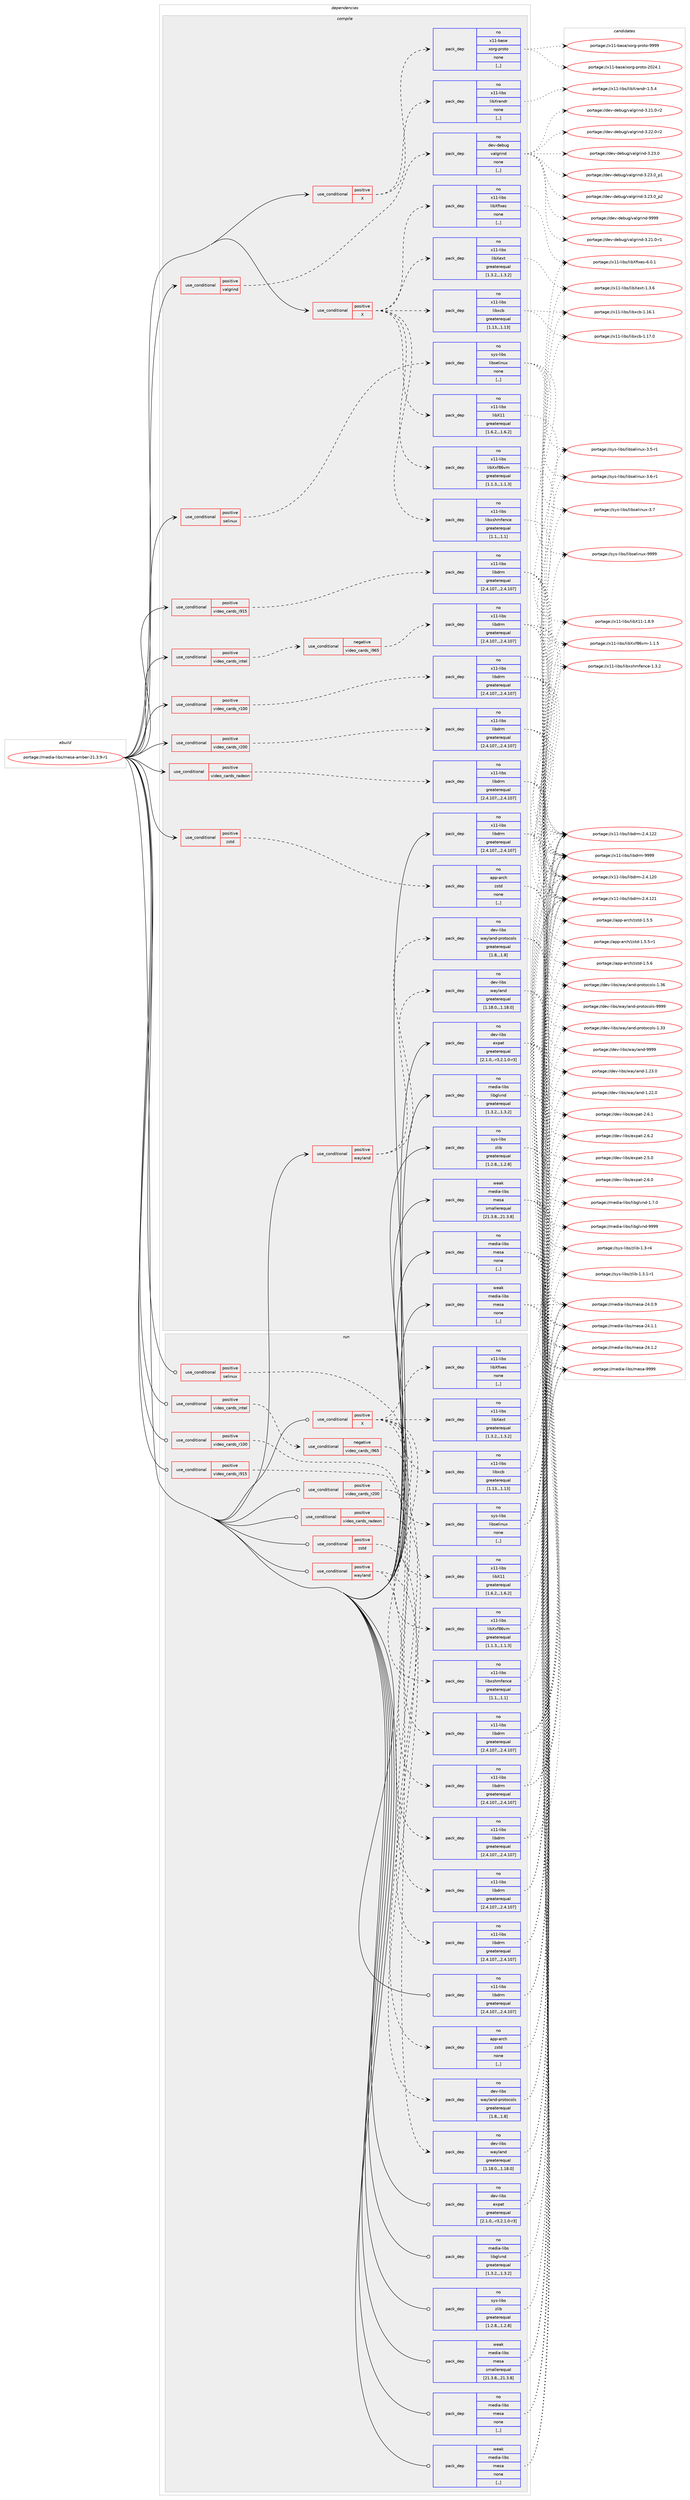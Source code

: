 digraph prolog {

# *************
# Graph options
# *************

newrank=true;
concentrate=true;
compound=true;
graph [rankdir=LR,fontname=Helvetica,fontsize=10,ranksep=1.5];#, ranksep=2.5, nodesep=0.2];
edge  [arrowhead=vee];
node  [fontname=Helvetica,fontsize=10];

# **********
# The ebuild
# **********

subgraph cluster_leftcol {
color=gray;
rank=same;
label=<<i>ebuild</i>>;
id [label="portage://media-libs/mesa-amber-21.3.9-r1", color=red, width=4, href="../media-libs/mesa-amber-21.3.9-r1.svg"];
}

# ****************
# The dependencies
# ****************

subgraph cluster_midcol {
color=gray;
label=<<i>dependencies</i>>;
subgraph cluster_compile {
fillcolor="#eeeeee";
style=filled;
label=<<i>compile</i>>;
subgraph cond74939 {
dependency295903 [label=<<TABLE BORDER="0" CELLBORDER="1" CELLSPACING="0" CELLPADDING="4"><TR><TD ROWSPAN="3" CELLPADDING="10">use_conditional</TD></TR><TR><TD>positive</TD></TR><TR><TD>X</TD></TR></TABLE>>, shape=none, color=red];
subgraph pack218648 {
dependency295904 [label=<<TABLE BORDER="0" CELLBORDER="1" CELLSPACING="0" CELLPADDING="4" WIDTH="220"><TR><TD ROWSPAN="6" CELLPADDING="30">pack_dep</TD></TR><TR><TD WIDTH="110">no</TD></TR><TR><TD>x11-libs</TD></TR><TR><TD>libX11</TD></TR><TR><TD>greaterequal</TD></TR><TR><TD>[1.6.2,,,1.6.2]</TD></TR></TABLE>>, shape=none, color=blue];
}
dependency295903:e -> dependency295904:w [weight=20,style="dashed",arrowhead="vee"];
subgraph pack218649 {
dependency295905 [label=<<TABLE BORDER="0" CELLBORDER="1" CELLSPACING="0" CELLPADDING="4" WIDTH="220"><TR><TD ROWSPAN="6" CELLPADDING="30">pack_dep</TD></TR><TR><TD WIDTH="110">no</TD></TR><TR><TD>x11-libs</TD></TR><TR><TD>libxshmfence</TD></TR><TR><TD>greaterequal</TD></TR><TR><TD>[1.1,,,1.1]</TD></TR></TABLE>>, shape=none, color=blue];
}
dependency295903:e -> dependency295905:w [weight=20,style="dashed",arrowhead="vee"];
subgraph pack218650 {
dependency295906 [label=<<TABLE BORDER="0" CELLBORDER="1" CELLSPACING="0" CELLPADDING="4" WIDTH="220"><TR><TD ROWSPAN="6" CELLPADDING="30">pack_dep</TD></TR><TR><TD WIDTH="110">no</TD></TR><TR><TD>x11-libs</TD></TR><TR><TD>libXext</TD></TR><TR><TD>greaterequal</TD></TR><TR><TD>[1.3.2,,,1.3.2]</TD></TR></TABLE>>, shape=none, color=blue];
}
dependency295903:e -> dependency295906:w [weight=20,style="dashed",arrowhead="vee"];
subgraph pack218651 {
dependency295907 [label=<<TABLE BORDER="0" CELLBORDER="1" CELLSPACING="0" CELLPADDING="4" WIDTH="220"><TR><TD ROWSPAN="6" CELLPADDING="30">pack_dep</TD></TR><TR><TD WIDTH="110">no</TD></TR><TR><TD>x11-libs</TD></TR><TR><TD>libXxf86vm</TD></TR><TR><TD>greaterequal</TD></TR><TR><TD>[1.1.3,,,1.1.3]</TD></TR></TABLE>>, shape=none, color=blue];
}
dependency295903:e -> dependency295907:w [weight=20,style="dashed",arrowhead="vee"];
subgraph pack218652 {
dependency295908 [label=<<TABLE BORDER="0" CELLBORDER="1" CELLSPACING="0" CELLPADDING="4" WIDTH="220"><TR><TD ROWSPAN="6" CELLPADDING="30">pack_dep</TD></TR><TR><TD WIDTH="110">no</TD></TR><TR><TD>x11-libs</TD></TR><TR><TD>libxcb</TD></TR><TR><TD>greaterequal</TD></TR><TR><TD>[1.13,,,1.13]</TD></TR></TABLE>>, shape=none, color=blue];
}
dependency295903:e -> dependency295908:w [weight=20,style="dashed",arrowhead="vee"];
subgraph pack218653 {
dependency295909 [label=<<TABLE BORDER="0" CELLBORDER="1" CELLSPACING="0" CELLPADDING="4" WIDTH="220"><TR><TD ROWSPAN="6" CELLPADDING="30">pack_dep</TD></TR><TR><TD WIDTH="110">no</TD></TR><TR><TD>x11-libs</TD></TR><TR><TD>libXfixes</TD></TR><TR><TD>none</TD></TR><TR><TD>[,,]</TD></TR></TABLE>>, shape=none, color=blue];
}
dependency295903:e -> dependency295909:w [weight=20,style="dashed",arrowhead="vee"];
}
id:e -> dependency295903:w [weight=20,style="solid",arrowhead="vee"];
subgraph cond74940 {
dependency295910 [label=<<TABLE BORDER="0" CELLBORDER="1" CELLSPACING="0" CELLPADDING="4"><TR><TD ROWSPAN="3" CELLPADDING="10">use_conditional</TD></TR><TR><TD>positive</TD></TR><TR><TD>X</TD></TR></TABLE>>, shape=none, color=red];
subgraph pack218654 {
dependency295911 [label=<<TABLE BORDER="0" CELLBORDER="1" CELLSPACING="0" CELLPADDING="4" WIDTH="220"><TR><TD ROWSPAN="6" CELLPADDING="30">pack_dep</TD></TR><TR><TD WIDTH="110">no</TD></TR><TR><TD>x11-libs</TD></TR><TR><TD>libXrandr</TD></TR><TR><TD>none</TD></TR><TR><TD>[,,]</TD></TR></TABLE>>, shape=none, color=blue];
}
dependency295910:e -> dependency295911:w [weight=20,style="dashed",arrowhead="vee"];
subgraph pack218655 {
dependency295912 [label=<<TABLE BORDER="0" CELLBORDER="1" CELLSPACING="0" CELLPADDING="4" WIDTH="220"><TR><TD ROWSPAN="6" CELLPADDING="30">pack_dep</TD></TR><TR><TD WIDTH="110">no</TD></TR><TR><TD>x11-base</TD></TR><TR><TD>xorg-proto</TD></TR><TR><TD>none</TD></TR><TR><TD>[,,]</TD></TR></TABLE>>, shape=none, color=blue];
}
dependency295910:e -> dependency295912:w [weight=20,style="dashed",arrowhead="vee"];
}
id:e -> dependency295910:w [weight=20,style="solid",arrowhead="vee"];
subgraph cond74941 {
dependency295913 [label=<<TABLE BORDER="0" CELLBORDER="1" CELLSPACING="0" CELLPADDING="4"><TR><TD ROWSPAN="3" CELLPADDING="10">use_conditional</TD></TR><TR><TD>positive</TD></TR><TR><TD>selinux</TD></TR></TABLE>>, shape=none, color=red];
subgraph pack218656 {
dependency295914 [label=<<TABLE BORDER="0" CELLBORDER="1" CELLSPACING="0" CELLPADDING="4" WIDTH="220"><TR><TD ROWSPAN="6" CELLPADDING="30">pack_dep</TD></TR><TR><TD WIDTH="110">no</TD></TR><TR><TD>sys-libs</TD></TR><TR><TD>libselinux</TD></TR><TR><TD>none</TD></TR><TR><TD>[,,]</TD></TR></TABLE>>, shape=none, color=blue];
}
dependency295913:e -> dependency295914:w [weight=20,style="dashed",arrowhead="vee"];
}
id:e -> dependency295913:w [weight=20,style="solid",arrowhead="vee"];
subgraph cond74942 {
dependency295915 [label=<<TABLE BORDER="0" CELLBORDER="1" CELLSPACING="0" CELLPADDING="4"><TR><TD ROWSPAN="3" CELLPADDING="10">use_conditional</TD></TR><TR><TD>positive</TD></TR><TR><TD>valgrind</TD></TR></TABLE>>, shape=none, color=red];
subgraph pack218657 {
dependency295916 [label=<<TABLE BORDER="0" CELLBORDER="1" CELLSPACING="0" CELLPADDING="4" WIDTH="220"><TR><TD ROWSPAN="6" CELLPADDING="30">pack_dep</TD></TR><TR><TD WIDTH="110">no</TD></TR><TR><TD>dev-debug</TD></TR><TR><TD>valgrind</TD></TR><TR><TD>none</TD></TR><TR><TD>[,,]</TD></TR></TABLE>>, shape=none, color=blue];
}
dependency295915:e -> dependency295916:w [weight=20,style="dashed",arrowhead="vee"];
}
id:e -> dependency295915:w [weight=20,style="solid",arrowhead="vee"];
subgraph cond74943 {
dependency295917 [label=<<TABLE BORDER="0" CELLBORDER="1" CELLSPACING="0" CELLPADDING="4"><TR><TD ROWSPAN="3" CELLPADDING="10">use_conditional</TD></TR><TR><TD>positive</TD></TR><TR><TD>video_cards_i915</TD></TR></TABLE>>, shape=none, color=red];
subgraph pack218658 {
dependency295918 [label=<<TABLE BORDER="0" CELLBORDER="1" CELLSPACING="0" CELLPADDING="4" WIDTH="220"><TR><TD ROWSPAN="6" CELLPADDING="30">pack_dep</TD></TR><TR><TD WIDTH="110">no</TD></TR><TR><TD>x11-libs</TD></TR><TR><TD>libdrm</TD></TR><TR><TD>greaterequal</TD></TR><TR><TD>[2.4.107,,,2.4.107]</TD></TR></TABLE>>, shape=none, color=blue];
}
dependency295917:e -> dependency295918:w [weight=20,style="dashed",arrowhead="vee"];
}
id:e -> dependency295917:w [weight=20,style="solid",arrowhead="vee"];
subgraph cond74944 {
dependency295919 [label=<<TABLE BORDER="0" CELLBORDER="1" CELLSPACING="0" CELLPADDING="4"><TR><TD ROWSPAN="3" CELLPADDING="10">use_conditional</TD></TR><TR><TD>positive</TD></TR><TR><TD>video_cards_intel</TD></TR></TABLE>>, shape=none, color=red];
subgraph cond74945 {
dependency295920 [label=<<TABLE BORDER="0" CELLBORDER="1" CELLSPACING="0" CELLPADDING="4"><TR><TD ROWSPAN="3" CELLPADDING="10">use_conditional</TD></TR><TR><TD>negative</TD></TR><TR><TD>video_cards_i965</TD></TR></TABLE>>, shape=none, color=red];
subgraph pack218659 {
dependency295921 [label=<<TABLE BORDER="0" CELLBORDER="1" CELLSPACING="0" CELLPADDING="4" WIDTH="220"><TR><TD ROWSPAN="6" CELLPADDING="30">pack_dep</TD></TR><TR><TD WIDTH="110">no</TD></TR><TR><TD>x11-libs</TD></TR><TR><TD>libdrm</TD></TR><TR><TD>greaterequal</TD></TR><TR><TD>[2.4.107,,,2.4.107]</TD></TR></TABLE>>, shape=none, color=blue];
}
dependency295920:e -> dependency295921:w [weight=20,style="dashed",arrowhead="vee"];
}
dependency295919:e -> dependency295920:w [weight=20,style="dashed",arrowhead="vee"];
}
id:e -> dependency295919:w [weight=20,style="solid",arrowhead="vee"];
subgraph cond74946 {
dependency295922 [label=<<TABLE BORDER="0" CELLBORDER="1" CELLSPACING="0" CELLPADDING="4"><TR><TD ROWSPAN="3" CELLPADDING="10">use_conditional</TD></TR><TR><TD>positive</TD></TR><TR><TD>video_cards_r100</TD></TR></TABLE>>, shape=none, color=red];
subgraph pack218660 {
dependency295923 [label=<<TABLE BORDER="0" CELLBORDER="1" CELLSPACING="0" CELLPADDING="4" WIDTH="220"><TR><TD ROWSPAN="6" CELLPADDING="30">pack_dep</TD></TR><TR><TD WIDTH="110">no</TD></TR><TR><TD>x11-libs</TD></TR><TR><TD>libdrm</TD></TR><TR><TD>greaterequal</TD></TR><TR><TD>[2.4.107,,,2.4.107]</TD></TR></TABLE>>, shape=none, color=blue];
}
dependency295922:e -> dependency295923:w [weight=20,style="dashed",arrowhead="vee"];
}
id:e -> dependency295922:w [weight=20,style="solid",arrowhead="vee"];
subgraph cond74947 {
dependency295924 [label=<<TABLE BORDER="0" CELLBORDER="1" CELLSPACING="0" CELLPADDING="4"><TR><TD ROWSPAN="3" CELLPADDING="10">use_conditional</TD></TR><TR><TD>positive</TD></TR><TR><TD>video_cards_r200</TD></TR></TABLE>>, shape=none, color=red];
subgraph pack218661 {
dependency295925 [label=<<TABLE BORDER="0" CELLBORDER="1" CELLSPACING="0" CELLPADDING="4" WIDTH="220"><TR><TD ROWSPAN="6" CELLPADDING="30">pack_dep</TD></TR><TR><TD WIDTH="110">no</TD></TR><TR><TD>x11-libs</TD></TR><TR><TD>libdrm</TD></TR><TR><TD>greaterequal</TD></TR><TR><TD>[2.4.107,,,2.4.107]</TD></TR></TABLE>>, shape=none, color=blue];
}
dependency295924:e -> dependency295925:w [weight=20,style="dashed",arrowhead="vee"];
}
id:e -> dependency295924:w [weight=20,style="solid",arrowhead="vee"];
subgraph cond74948 {
dependency295926 [label=<<TABLE BORDER="0" CELLBORDER="1" CELLSPACING="0" CELLPADDING="4"><TR><TD ROWSPAN="3" CELLPADDING="10">use_conditional</TD></TR><TR><TD>positive</TD></TR><TR><TD>video_cards_radeon</TD></TR></TABLE>>, shape=none, color=red];
subgraph pack218662 {
dependency295927 [label=<<TABLE BORDER="0" CELLBORDER="1" CELLSPACING="0" CELLPADDING="4" WIDTH="220"><TR><TD ROWSPAN="6" CELLPADDING="30">pack_dep</TD></TR><TR><TD WIDTH="110">no</TD></TR><TR><TD>x11-libs</TD></TR><TR><TD>libdrm</TD></TR><TR><TD>greaterequal</TD></TR><TR><TD>[2.4.107,,,2.4.107]</TD></TR></TABLE>>, shape=none, color=blue];
}
dependency295926:e -> dependency295927:w [weight=20,style="dashed",arrowhead="vee"];
}
id:e -> dependency295926:w [weight=20,style="solid",arrowhead="vee"];
subgraph cond74949 {
dependency295928 [label=<<TABLE BORDER="0" CELLBORDER="1" CELLSPACING="0" CELLPADDING="4"><TR><TD ROWSPAN="3" CELLPADDING="10">use_conditional</TD></TR><TR><TD>positive</TD></TR><TR><TD>wayland</TD></TR></TABLE>>, shape=none, color=red];
subgraph pack218663 {
dependency295929 [label=<<TABLE BORDER="0" CELLBORDER="1" CELLSPACING="0" CELLPADDING="4" WIDTH="220"><TR><TD ROWSPAN="6" CELLPADDING="30">pack_dep</TD></TR><TR><TD WIDTH="110">no</TD></TR><TR><TD>dev-libs</TD></TR><TR><TD>wayland</TD></TR><TR><TD>greaterequal</TD></TR><TR><TD>[1.18.0,,,1.18.0]</TD></TR></TABLE>>, shape=none, color=blue];
}
dependency295928:e -> dependency295929:w [weight=20,style="dashed",arrowhead="vee"];
subgraph pack218664 {
dependency295930 [label=<<TABLE BORDER="0" CELLBORDER="1" CELLSPACING="0" CELLPADDING="4" WIDTH="220"><TR><TD ROWSPAN="6" CELLPADDING="30">pack_dep</TD></TR><TR><TD WIDTH="110">no</TD></TR><TR><TD>dev-libs</TD></TR><TR><TD>wayland-protocols</TD></TR><TR><TD>greaterequal</TD></TR><TR><TD>[1.8,,,1.8]</TD></TR></TABLE>>, shape=none, color=blue];
}
dependency295928:e -> dependency295930:w [weight=20,style="dashed",arrowhead="vee"];
}
id:e -> dependency295928:w [weight=20,style="solid",arrowhead="vee"];
subgraph cond74950 {
dependency295931 [label=<<TABLE BORDER="0" CELLBORDER="1" CELLSPACING="0" CELLPADDING="4"><TR><TD ROWSPAN="3" CELLPADDING="10">use_conditional</TD></TR><TR><TD>positive</TD></TR><TR><TD>zstd</TD></TR></TABLE>>, shape=none, color=red];
subgraph pack218665 {
dependency295932 [label=<<TABLE BORDER="0" CELLBORDER="1" CELLSPACING="0" CELLPADDING="4" WIDTH="220"><TR><TD ROWSPAN="6" CELLPADDING="30">pack_dep</TD></TR><TR><TD WIDTH="110">no</TD></TR><TR><TD>app-arch</TD></TR><TR><TD>zstd</TD></TR><TR><TD>none</TD></TR><TR><TD>[,,]</TD></TR></TABLE>>, shape=none, color=blue];
}
dependency295931:e -> dependency295932:w [weight=20,style="dashed",arrowhead="vee"];
}
id:e -> dependency295931:w [weight=20,style="solid",arrowhead="vee"];
subgraph pack218666 {
dependency295933 [label=<<TABLE BORDER="0" CELLBORDER="1" CELLSPACING="0" CELLPADDING="4" WIDTH="220"><TR><TD ROWSPAN="6" CELLPADDING="30">pack_dep</TD></TR><TR><TD WIDTH="110">no</TD></TR><TR><TD>dev-libs</TD></TR><TR><TD>expat</TD></TR><TR><TD>greaterequal</TD></TR><TR><TD>[2.1.0,,-r3,2.1.0-r3]</TD></TR></TABLE>>, shape=none, color=blue];
}
id:e -> dependency295933:w [weight=20,style="solid",arrowhead="vee"];
subgraph pack218667 {
dependency295934 [label=<<TABLE BORDER="0" CELLBORDER="1" CELLSPACING="0" CELLPADDING="4" WIDTH="220"><TR><TD ROWSPAN="6" CELLPADDING="30">pack_dep</TD></TR><TR><TD WIDTH="110">no</TD></TR><TR><TD>media-libs</TD></TR><TR><TD>libglvnd</TD></TR><TR><TD>greaterequal</TD></TR><TR><TD>[1.3.2,,,1.3.2]</TD></TR></TABLE>>, shape=none, color=blue];
}
id:e -> dependency295934:w [weight=20,style="solid",arrowhead="vee"];
subgraph pack218668 {
dependency295935 [label=<<TABLE BORDER="0" CELLBORDER="1" CELLSPACING="0" CELLPADDING="4" WIDTH="220"><TR><TD ROWSPAN="6" CELLPADDING="30">pack_dep</TD></TR><TR><TD WIDTH="110">no</TD></TR><TR><TD>media-libs</TD></TR><TR><TD>mesa</TD></TR><TR><TD>none</TD></TR><TR><TD>[,,]</TD></TR></TABLE>>, shape=none, color=blue];
}
id:e -> dependency295935:w [weight=20,style="solid",arrowhead="vee"];
subgraph pack218669 {
dependency295936 [label=<<TABLE BORDER="0" CELLBORDER="1" CELLSPACING="0" CELLPADDING="4" WIDTH="220"><TR><TD ROWSPAN="6" CELLPADDING="30">pack_dep</TD></TR><TR><TD WIDTH="110">no</TD></TR><TR><TD>sys-libs</TD></TR><TR><TD>zlib</TD></TR><TR><TD>greaterequal</TD></TR><TR><TD>[1.2.8,,,1.2.8]</TD></TR></TABLE>>, shape=none, color=blue];
}
id:e -> dependency295936:w [weight=20,style="solid",arrowhead="vee"];
subgraph pack218670 {
dependency295937 [label=<<TABLE BORDER="0" CELLBORDER="1" CELLSPACING="0" CELLPADDING="4" WIDTH="220"><TR><TD ROWSPAN="6" CELLPADDING="30">pack_dep</TD></TR><TR><TD WIDTH="110">no</TD></TR><TR><TD>x11-libs</TD></TR><TR><TD>libdrm</TD></TR><TR><TD>greaterequal</TD></TR><TR><TD>[2.4.107,,,2.4.107]</TD></TR></TABLE>>, shape=none, color=blue];
}
id:e -> dependency295937:w [weight=20,style="solid",arrowhead="vee"];
subgraph pack218671 {
dependency295938 [label=<<TABLE BORDER="0" CELLBORDER="1" CELLSPACING="0" CELLPADDING="4" WIDTH="220"><TR><TD ROWSPAN="6" CELLPADDING="30">pack_dep</TD></TR><TR><TD WIDTH="110">weak</TD></TR><TR><TD>media-libs</TD></TR><TR><TD>mesa</TD></TR><TR><TD>none</TD></TR><TR><TD>[,,]</TD></TR></TABLE>>, shape=none, color=blue];
}
id:e -> dependency295938:w [weight=20,style="solid",arrowhead="vee"];
subgraph pack218672 {
dependency295939 [label=<<TABLE BORDER="0" CELLBORDER="1" CELLSPACING="0" CELLPADDING="4" WIDTH="220"><TR><TD ROWSPAN="6" CELLPADDING="30">pack_dep</TD></TR><TR><TD WIDTH="110">weak</TD></TR><TR><TD>media-libs</TD></TR><TR><TD>mesa</TD></TR><TR><TD>smallerequal</TD></TR><TR><TD>[21.3.8,,,21.3.8]</TD></TR></TABLE>>, shape=none, color=blue];
}
id:e -> dependency295939:w [weight=20,style="solid",arrowhead="vee"];
}
subgraph cluster_compileandrun {
fillcolor="#eeeeee";
style=filled;
label=<<i>compile and run</i>>;
}
subgraph cluster_run {
fillcolor="#eeeeee";
style=filled;
label=<<i>run</i>>;
subgraph cond74951 {
dependency295940 [label=<<TABLE BORDER="0" CELLBORDER="1" CELLSPACING="0" CELLPADDING="4"><TR><TD ROWSPAN="3" CELLPADDING="10">use_conditional</TD></TR><TR><TD>positive</TD></TR><TR><TD>X</TD></TR></TABLE>>, shape=none, color=red];
subgraph pack218673 {
dependency295941 [label=<<TABLE BORDER="0" CELLBORDER="1" CELLSPACING="0" CELLPADDING="4" WIDTH="220"><TR><TD ROWSPAN="6" CELLPADDING="30">pack_dep</TD></TR><TR><TD WIDTH="110">no</TD></TR><TR><TD>x11-libs</TD></TR><TR><TD>libX11</TD></TR><TR><TD>greaterequal</TD></TR><TR><TD>[1.6.2,,,1.6.2]</TD></TR></TABLE>>, shape=none, color=blue];
}
dependency295940:e -> dependency295941:w [weight=20,style="dashed",arrowhead="vee"];
subgraph pack218674 {
dependency295942 [label=<<TABLE BORDER="0" CELLBORDER="1" CELLSPACING="0" CELLPADDING="4" WIDTH="220"><TR><TD ROWSPAN="6" CELLPADDING="30">pack_dep</TD></TR><TR><TD WIDTH="110">no</TD></TR><TR><TD>x11-libs</TD></TR><TR><TD>libxshmfence</TD></TR><TR><TD>greaterequal</TD></TR><TR><TD>[1.1,,,1.1]</TD></TR></TABLE>>, shape=none, color=blue];
}
dependency295940:e -> dependency295942:w [weight=20,style="dashed",arrowhead="vee"];
subgraph pack218675 {
dependency295943 [label=<<TABLE BORDER="0" CELLBORDER="1" CELLSPACING="0" CELLPADDING="4" WIDTH="220"><TR><TD ROWSPAN="6" CELLPADDING="30">pack_dep</TD></TR><TR><TD WIDTH="110">no</TD></TR><TR><TD>x11-libs</TD></TR><TR><TD>libXext</TD></TR><TR><TD>greaterequal</TD></TR><TR><TD>[1.3.2,,,1.3.2]</TD></TR></TABLE>>, shape=none, color=blue];
}
dependency295940:e -> dependency295943:w [weight=20,style="dashed",arrowhead="vee"];
subgraph pack218676 {
dependency295944 [label=<<TABLE BORDER="0" CELLBORDER="1" CELLSPACING="0" CELLPADDING="4" WIDTH="220"><TR><TD ROWSPAN="6" CELLPADDING="30">pack_dep</TD></TR><TR><TD WIDTH="110">no</TD></TR><TR><TD>x11-libs</TD></TR><TR><TD>libXxf86vm</TD></TR><TR><TD>greaterequal</TD></TR><TR><TD>[1.1.3,,,1.1.3]</TD></TR></TABLE>>, shape=none, color=blue];
}
dependency295940:e -> dependency295944:w [weight=20,style="dashed",arrowhead="vee"];
subgraph pack218677 {
dependency295945 [label=<<TABLE BORDER="0" CELLBORDER="1" CELLSPACING="0" CELLPADDING="4" WIDTH="220"><TR><TD ROWSPAN="6" CELLPADDING="30">pack_dep</TD></TR><TR><TD WIDTH="110">no</TD></TR><TR><TD>x11-libs</TD></TR><TR><TD>libxcb</TD></TR><TR><TD>greaterequal</TD></TR><TR><TD>[1.13,,,1.13]</TD></TR></TABLE>>, shape=none, color=blue];
}
dependency295940:e -> dependency295945:w [weight=20,style="dashed",arrowhead="vee"];
subgraph pack218678 {
dependency295946 [label=<<TABLE BORDER="0" CELLBORDER="1" CELLSPACING="0" CELLPADDING="4" WIDTH="220"><TR><TD ROWSPAN="6" CELLPADDING="30">pack_dep</TD></TR><TR><TD WIDTH="110">no</TD></TR><TR><TD>x11-libs</TD></TR><TR><TD>libXfixes</TD></TR><TR><TD>none</TD></TR><TR><TD>[,,]</TD></TR></TABLE>>, shape=none, color=blue];
}
dependency295940:e -> dependency295946:w [weight=20,style="dashed",arrowhead="vee"];
}
id:e -> dependency295940:w [weight=20,style="solid",arrowhead="odot"];
subgraph cond74952 {
dependency295947 [label=<<TABLE BORDER="0" CELLBORDER="1" CELLSPACING="0" CELLPADDING="4"><TR><TD ROWSPAN="3" CELLPADDING="10">use_conditional</TD></TR><TR><TD>positive</TD></TR><TR><TD>selinux</TD></TR></TABLE>>, shape=none, color=red];
subgraph pack218679 {
dependency295948 [label=<<TABLE BORDER="0" CELLBORDER="1" CELLSPACING="0" CELLPADDING="4" WIDTH="220"><TR><TD ROWSPAN="6" CELLPADDING="30">pack_dep</TD></TR><TR><TD WIDTH="110">no</TD></TR><TR><TD>sys-libs</TD></TR><TR><TD>libselinux</TD></TR><TR><TD>none</TD></TR><TR><TD>[,,]</TD></TR></TABLE>>, shape=none, color=blue];
}
dependency295947:e -> dependency295948:w [weight=20,style="dashed",arrowhead="vee"];
}
id:e -> dependency295947:w [weight=20,style="solid",arrowhead="odot"];
subgraph cond74953 {
dependency295949 [label=<<TABLE BORDER="0" CELLBORDER="1" CELLSPACING="0" CELLPADDING="4"><TR><TD ROWSPAN="3" CELLPADDING="10">use_conditional</TD></TR><TR><TD>positive</TD></TR><TR><TD>video_cards_i915</TD></TR></TABLE>>, shape=none, color=red];
subgraph pack218680 {
dependency295950 [label=<<TABLE BORDER="0" CELLBORDER="1" CELLSPACING="0" CELLPADDING="4" WIDTH="220"><TR><TD ROWSPAN="6" CELLPADDING="30">pack_dep</TD></TR><TR><TD WIDTH="110">no</TD></TR><TR><TD>x11-libs</TD></TR><TR><TD>libdrm</TD></TR><TR><TD>greaterequal</TD></TR><TR><TD>[2.4.107,,,2.4.107]</TD></TR></TABLE>>, shape=none, color=blue];
}
dependency295949:e -> dependency295950:w [weight=20,style="dashed",arrowhead="vee"];
}
id:e -> dependency295949:w [weight=20,style="solid",arrowhead="odot"];
subgraph cond74954 {
dependency295951 [label=<<TABLE BORDER="0" CELLBORDER="1" CELLSPACING="0" CELLPADDING="4"><TR><TD ROWSPAN="3" CELLPADDING="10">use_conditional</TD></TR><TR><TD>positive</TD></TR><TR><TD>video_cards_intel</TD></TR></TABLE>>, shape=none, color=red];
subgraph cond74955 {
dependency295952 [label=<<TABLE BORDER="0" CELLBORDER="1" CELLSPACING="0" CELLPADDING="4"><TR><TD ROWSPAN="3" CELLPADDING="10">use_conditional</TD></TR><TR><TD>negative</TD></TR><TR><TD>video_cards_i965</TD></TR></TABLE>>, shape=none, color=red];
subgraph pack218681 {
dependency295953 [label=<<TABLE BORDER="0" CELLBORDER="1" CELLSPACING="0" CELLPADDING="4" WIDTH="220"><TR><TD ROWSPAN="6" CELLPADDING="30">pack_dep</TD></TR><TR><TD WIDTH="110">no</TD></TR><TR><TD>x11-libs</TD></TR><TR><TD>libdrm</TD></TR><TR><TD>greaterequal</TD></TR><TR><TD>[2.4.107,,,2.4.107]</TD></TR></TABLE>>, shape=none, color=blue];
}
dependency295952:e -> dependency295953:w [weight=20,style="dashed",arrowhead="vee"];
}
dependency295951:e -> dependency295952:w [weight=20,style="dashed",arrowhead="vee"];
}
id:e -> dependency295951:w [weight=20,style="solid",arrowhead="odot"];
subgraph cond74956 {
dependency295954 [label=<<TABLE BORDER="0" CELLBORDER="1" CELLSPACING="0" CELLPADDING="4"><TR><TD ROWSPAN="3" CELLPADDING="10">use_conditional</TD></TR><TR><TD>positive</TD></TR><TR><TD>video_cards_r100</TD></TR></TABLE>>, shape=none, color=red];
subgraph pack218682 {
dependency295955 [label=<<TABLE BORDER="0" CELLBORDER="1" CELLSPACING="0" CELLPADDING="4" WIDTH="220"><TR><TD ROWSPAN="6" CELLPADDING="30">pack_dep</TD></TR><TR><TD WIDTH="110">no</TD></TR><TR><TD>x11-libs</TD></TR><TR><TD>libdrm</TD></TR><TR><TD>greaterequal</TD></TR><TR><TD>[2.4.107,,,2.4.107]</TD></TR></TABLE>>, shape=none, color=blue];
}
dependency295954:e -> dependency295955:w [weight=20,style="dashed",arrowhead="vee"];
}
id:e -> dependency295954:w [weight=20,style="solid",arrowhead="odot"];
subgraph cond74957 {
dependency295956 [label=<<TABLE BORDER="0" CELLBORDER="1" CELLSPACING="0" CELLPADDING="4"><TR><TD ROWSPAN="3" CELLPADDING="10">use_conditional</TD></TR><TR><TD>positive</TD></TR><TR><TD>video_cards_r200</TD></TR></TABLE>>, shape=none, color=red];
subgraph pack218683 {
dependency295957 [label=<<TABLE BORDER="0" CELLBORDER="1" CELLSPACING="0" CELLPADDING="4" WIDTH="220"><TR><TD ROWSPAN="6" CELLPADDING="30">pack_dep</TD></TR><TR><TD WIDTH="110">no</TD></TR><TR><TD>x11-libs</TD></TR><TR><TD>libdrm</TD></TR><TR><TD>greaterequal</TD></TR><TR><TD>[2.4.107,,,2.4.107]</TD></TR></TABLE>>, shape=none, color=blue];
}
dependency295956:e -> dependency295957:w [weight=20,style="dashed",arrowhead="vee"];
}
id:e -> dependency295956:w [weight=20,style="solid",arrowhead="odot"];
subgraph cond74958 {
dependency295958 [label=<<TABLE BORDER="0" CELLBORDER="1" CELLSPACING="0" CELLPADDING="4"><TR><TD ROWSPAN="3" CELLPADDING="10">use_conditional</TD></TR><TR><TD>positive</TD></TR><TR><TD>video_cards_radeon</TD></TR></TABLE>>, shape=none, color=red];
subgraph pack218684 {
dependency295959 [label=<<TABLE BORDER="0" CELLBORDER="1" CELLSPACING="0" CELLPADDING="4" WIDTH="220"><TR><TD ROWSPAN="6" CELLPADDING="30">pack_dep</TD></TR><TR><TD WIDTH="110">no</TD></TR><TR><TD>x11-libs</TD></TR><TR><TD>libdrm</TD></TR><TR><TD>greaterequal</TD></TR><TR><TD>[2.4.107,,,2.4.107]</TD></TR></TABLE>>, shape=none, color=blue];
}
dependency295958:e -> dependency295959:w [weight=20,style="dashed",arrowhead="vee"];
}
id:e -> dependency295958:w [weight=20,style="solid",arrowhead="odot"];
subgraph cond74959 {
dependency295960 [label=<<TABLE BORDER="0" CELLBORDER="1" CELLSPACING="0" CELLPADDING="4"><TR><TD ROWSPAN="3" CELLPADDING="10">use_conditional</TD></TR><TR><TD>positive</TD></TR><TR><TD>wayland</TD></TR></TABLE>>, shape=none, color=red];
subgraph pack218685 {
dependency295961 [label=<<TABLE BORDER="0" CELLBORDER="1" CELLSPACING="0" CELLPADDING="4" WIDTH="220"><TR><TD ROWSPAN="6" CELLPADDING="30">pack_dep</TD></TR><TR><TD WIDTH="110">no</TD></TR><TR><TD>dev-libs</TD></TR><TR><TD>wayland</TD></TR><TR><TD>greaterequal</TD></TR><TR><TD>[1.18.0,,,1.18.0]</TD></TR></TABLE>>, shape=none, color=blue];
}
dependency295960:e -> dependency295961:w [weight=20,style="dashed",arrowhead="vee"];
subgraph pack218686 {
dependency295962 [label=<<TABLE BORDER="0" CELLBORDER="1" CELLSPACING="0" CELLPADDING="4" WIDTH="220"><TR><TD ROWSPAN="6" CELLPADDING="30">pack_dep</TD></TR><TR><TD WIDTH="110">no</TD></TR><TR><TD>dev-libs</TD></TR><TR><TD>wayland-protocols</TD></TR><TR><TD>greaterequal</TD></TR><TR><TD>[1.8,,,1.8]</TD></TR></TABLE>>, shape=none, color=blue];
}
dependency295960:e -> dependency295962:w [weight=20,style="dashed",arrowhead="vee"];
}
id:e -> dependency295960:w [weight=20,style="solid",arrowhead="odot"];
subgraph cond74960 {
dependency295963 [label=<<TABLE BORDER="0" CELLBORDER="1" CELLSPACING="0" CELLPADDING="4"><TR><TD ROWSPAN="3" CELLPADDING="10">use_conditional</TD></TR><TR><TD>positive</TD></TR><TR><TD>zstd</TD></TR></TABLE>>, shape=none, color=red];
subgraph pack218687 {
dependency295964 [label=<<TABLE BORDER="0" CELLBORDER="1" CELLSPACING="0" CELLPADDING="4" WIDTH="220"><TR><TD ROWSPAN="6" CELLPADDING="30">pack_dep</TD></TR><TR><TD WIDTH="110">no</TD></TR><TR><TD>app-arch</TD></TR><TR><TD>zstd</TD></TR><TR><TD>none</TD></TR><TR><TD>[,,]</TD></TR></TABLE>>, shape=none, color=blue];
}
dependency295963:e -> dependency295964:w [weight=20,style="dashed",arrowhead="vee"];
}
id:e -> dependency295963:w [weight=20,style="solid",arrowhead="odot"];
subgraph pack218688 {
dependency295965 [label=<<TABLE BORDER="0" CELLBORDER="1" CELLSPACING="0" CELLPADDING="4" WIDTH="220"><TR><TD ROWSPAN="6" CELLPADDING="30">pack_dep</TD></TR><TR><TD WIDTH="110">no</TD></TR><TR><TD>dev-libs</TD></TR><TR><TD>expat</TD></TR><TR><TD>greaterequal</TD></TR><TR><TD>[2.1.0,,-r3,2.1.0-r3]</TD></TR></TABLE>>, shape=none, color=blue];
}
id:e -> dependency295965:w [weight=20,style="solid",arrowhead="odot"];
subgraph pack218689 {
dependency295966 [label=<<TABLE BORDER="0" CELLBORDER="1" CELLSPACING="0" CELLPADDING="4" WIDTH="220"><TR><TD ROWSPAN="6" CELLPADDING="30">pack_dep</TD></TR><TR><TD WIDTH="110">no</TD></TR><TR><TD>media-libs</TD></TR><TR><TD>libglvnd</TD></TR><TR><TD>greaterequal</TD></TR><TR><TD>[1.3.2,,,1.3.2]</TD></TR></TABLE>>, shape=none, color=blue];
}
id:e -> dependency295966:w [weight=20,style="solid",arrowhead="odot"];
subgraph pack218690 {
dependency295967 [label=<<TABLE BORDER="0" CELLBORDER="1" CELLSPACING="0" CELLPADDING="4" WIDTH="220"><TR><TD ROWSPAN="6" CELLPADDING="30">pack_dep</TD></TR><TR><TD WIDTH="110">no</TD></TR><TR><TD>media-libs</TD></TR><TR><TD>mesa</TD></TR><TR><TD>none</TD></TR><TR><TD>[,,]</TD></TR></TABLE>>, shape=none, color=blue];
}
id:e -> dependency295967:w [weight=20,style="solid",arrowhead="odot"];
subgraph pack218691 {
dependency295968 [label=<<TABLE BORDER="0" CELLBORDER="1" CELLSPACING="0" CELLPADDING="4" WIDTH="220"><TR><TD ROWSPAN="6" CELLPADDING="30">pack_dep</TD></TR><TR><TD WIDTH="110">no</TD></TR><TR><TD>sys-libs</TD></TR><TR><TD>zlib</TD></TR><TR><TD>greaterequal</TD></TR><TR><TD>[1.2.8,,,1.2.8]</TD></TR></TABLE>>, shape=none, color=blue];
}
id:e -> dependency295968:w [weight=20,style="solid",arrowhead="odot"];
subgraph pack218692 {
dependency295969 [label=<<TABLE BORDER="0" CELLBORDER="1" CELLSPACING="0" CELLPADDING="4" WIDTH="220"><TR><TD ROWSPAN="6" CELLPADDING="30">pack_dep</TD></TR><TR><TD WIDTH="110">no</TD></TR><TR><TD>x11-libs</TD></TR><TR><TD>libdrm</TD></TR><TR><TD>greaterequal</TD></TR><TR><TD>[2.4.107,,,2.4.107]</TD></TR></TABLE>>, shape=none, color=blue];
}
id:e -> dependency295969:w [weight=20,style="solid",arrowhead="odot"];
subgraph pack218693 {
dependency295970 [label=<<TABLE BORDER="0" CELLBORDER="1" CELLSPACING="0" CELLPADDING="4" WIDTH="220"><TR><TD ROWSPAN="6" CELLPADDING="30">pack_dep</TD></TR><TR><TD WIDTH="110">weak</TD></TR><TR><TD>media-libs</TD></TR><TR><TD>mesa</TD></TR><TR><TD>none</TD></TR><TR><TD>[,,]</TD></TR></TABLE>>, shape=none, color=blue];
}
id:e -> dependency295970:w [weight=20,style="solid",arrowhead="odot"];
subgraph pack218694 {
dependency295971 [label=<<TABLE BORDER="0" CELLBORDER="1" CELLSPACING="0" CELLPADDING="4" WIDTH="220"><TR><TD ROWSPAN="6" CELLPADDING="30">pack_dep</TD></TR><TR><TD WIDTH="110">weak</TD></TR><TR><TD>media-libs</TD></TR><TR><TD>mesa</TD></TR><TR><TD>smallerequal</TD></TR><TR><TD>[21.3.8,,,21.3.8]</TD></TR></TABLE>>, shape=none, color=blue];
}
id:e -> dependency295971:w [weight=20,style="solid",arrowhead="odot"];
}
}

# **************
# The candidates
# **************

subgraph cluster_choices {
rank=same;
color=gray;
label=<<i>candidates</i>>;

subgraph choice218648 {
color=black;
nodesep=1;
choice120494945108105981154710810598884949454946564657 [label="portage://x11-libs/libX11-1.8.9", color=red, width=4,href="../x11-libs/libX11-1.8.9.svg"];
dependency295904:e -> choice120494945108105981154710810598884949454946564657:w [style=dotted,weight="100"];
}
subgraph choice218649 {
color=black;
nodesep=1;
choice12049494510810598115471081059812011510410910210111099101454946514650 [label="portage://x11-libs/libxshmfence-1.3.2", color=red, width=4,href="../x11-libs/libxshmfence-1.3.2.svg"];
dependency295905:e -> choice12049494510810598115471081059812011510410910210111099101454946514650:w [style=dotted,weight="100"];
}
subgraph choice218650 {
color=black;
nodesep=1;
choice12049494510810598115471081059888101120116454946514654 [label="portage://x11-libs/libXext-1.3.6", color=red, width=4,href="../x11-libs/libXext-1.3.6.svg"];
dependency295906:e -> choice12049494510810598115471081059888101120116454946514654:w [style=dotted,weight="100"];
}
subgraph choice218651 {
color=black;
nodesep=1;
choice120494945108105981154710810598881201025654118109454946494653 [label="portage://x11-libs/libXxf86vm-1.1.5", color=red, width=4,href="../x11-libs/libXxf86vm-1.1.5.svg"];
dependency295907:e -> choice120494945108105981154710810598881201025654118109454946494653:w [style=dotted,weight="100"];
}
subgraph choice218652 {
color=black;
nodesep=1;
choice120494945108105981154710810598120999845494649544649 [label="portage://x11-libs/libxcb-1.16.1", color=red, width=4,href="../x11-libs/libxcb-1.16.1.svg"];
choice120494945108105981154710810598120999845494649554648 [label="portage://x11-libs/libxcb-1.17.0", color=red, width=4,href="../x11-libs/libxcb-1.17.0.svg"];
dependency295908:e -> choice120494945108105981154710810598120999845494649544649:w [style=dotted,weight="100"];
dependency295908:e -> choice120494945108105981154710810598120999845494649554648:w [style=dotted,weight="100"];
}
subgraph choice218653 {
color=black;
nodesep=1;
choice12049494510810598115471081059888102105120101115455446484649 [label="portage://x11-libs/libXfixes-6.0.1", color=red, width=4,href="../x11-libs/libXfixes-6.0.1.svg"];
dependency295909:e -> choice12049494510810598115471081059888102105120101115455446484649:w [style=dotted,weight="100"];
}
subgraph choice218654 {
color=black;
nodesep=1;
choice1204949451081059811547108105988811497110100114454946534652 [label="portage://x11-libs/libXrandr-1.5.4", color=red, width=4,href="../x11-libs/libXrandr-1.5.4.svg"];
dependency295911:e -> choice1204949451081059811547108105988811497110100114454946534652:w [style=dotted,weight="100"];
}
subgraph choice218655 {
color=black;
nodesep=1;
choice1204949459897115101471201111141034511211411111611145504850524649 [label="portage://x11-base/xorg-proto-2024.1", color=red, width=4,href="../x11-base/xorg-proto-2024.1.svg"];
choice120494945989711510147120111114103451121141111161114557575757 [label="portage://x11-base/xorg-proto-9999", color=red, width=4,href="../x11-base/xorg-proto-9999.svg"];
dependency295912:e -> choice1204949459897115101471201111141034511211411111611145504850524649:w [style=dotted,weight="100"];
dependency295912:e -> choice120494945989711510147120111114103451121141111161114557575757:w [style=dotted,weight="100"];
}
subgraph choice218656 {
color=black;
nodesep=1;
choice11512111545108105981154710810598115101108105110117120455146534511449 [label="portage://sys-libs/libselinux-3.5-r1", color=red, width=4,href="../sys-libs/libselinux-3.5-r1.svg"];
choice11512111545108105981154710810598115101108105110117120455146544511449 [label="portage://sys-libs/libselinux-3.6-r1", color=red, width=4,href="../sys-libs/libselinux-3.6-r1.svg"];
choice1151211154510810598115471081059811510110810511011712045514655 [label="portage://sys-libs/libselinux-3.7", color=red, width=4,href="../sys-libs/libselinux-3.7.svg"];
choice115121115451081059811547108105981151011081051101171204557575757 [label="portage://sys-libs/libselinux-9999", color=red, width=4,href="../sys-libs/libselinux-9999.svg"];
dependency295914:e -> choice11512111545108105981154710810598115101108105110117120455146534511449:w [style=dotted,weight="100"];
dependency295914:e -> choice11512111545108105981154710810598115101108105110117120455146544511449:w [style=dotted,weight="100"];
dependency295914:e -> choice1151211154510810598115471081059811510110810511011712045514655:w [style=dotted,weight="100"];
dependency295914:e -> choice115121115451081059811547108105981151011081051101171204557575757:w [style=dotted,weight="100"];
}
subgraph choice218657 {
color=black;
nodesep=1;
choice10010111845100101981171034711897108103114105110100455146504946484511449 [label="portage://dev-debug/valgrind-3.21.0-r1", color=red, width=4,href="../dev-debug/valgrind-3.21.0-r1.svg"];
choice10010111845100101981171034711897108103114105110100455146504946484511450 [label="portage://dev-debug/valgrind-3.21.0-r2", color=red, width=4,href="../dev-debug/valgrind-3.21.0-r2.svg"];
choice10010111845100101981171034711897108103114105110100455146505046484511450 [label="portage://dev-debug/valgrind-3.22.0-r2", color=red, width=4,href="../dev-debug/valgrind-3.22.0-r2.svg"];
choice1001011184510010198117103471189710810311410511010045514650514648 [label="portage://dev-debug/valgrind-3.23.0", color=red, width=4,href="../dev-debug/valgrind-3.23.0.svg"];
choice10010111845100101981171034711897108103114105110100455146505146489511249 [label="portage://dev-debug/valgrind-3.23.0_p1", color=red, width=4,href="../dev-debug/valgrind-3.23.0_p1.svg"];
choice10010111845100101981171034711897108103114105110100455146505146489511250 [label="portage://dev-debug/valgrind-3.23.0_p2", color=red, width=4,href="../dev-debug/valgrind-3.23.0_p2.svg"];
choice100101118451001019811710347118971081031141051101004557575757 [label="portage://dev-debug/valgrind-9999", color=red, width=4,href="../dev-debug/valgrind-9999.svg"];
dependency295916:e -> choice10010111845100101981171034711897108103114105110100455146504946484511449:w [style=dotted,weight="100"];
dependency295916:e -> choice10010111845100101981171034711897108103114105110100455146504946484511450:w [style=dotted,weight="100"];
dependency295916:e -> choice10010111845100101981171034711897108103114105110100455146505046484511450:w [style=dotted,weight="100"];
dependency295916:e -> choice1001011184510010198117103471189710810311410511010045514650514648:w [style=dotted,weight="100"];
dependency295916:e -> choice10010111845100101981171034711897108103114105110100455146505146489511249:w [style=dotted,weight="100"];
dependency295916:e -> choice10010111845100101981171034711897108103114105110100455146505146489511250:w [style=dotted,weight="100"];
dependency295916:e -> choice100101118451001019811710347118971081031141051101004557575757:w [style=dotted,weight="100"];
}
subgraph choice218658 {
color=black;
nodesep=1;
choice1204949451081059811547108105981001141094550465246495048 [label="portage://x11-libs/libdrm-2.4.120", color=red, width=4,href="../x11-libs/libdrm-2.4.120.svg"];
choice1204949451081059811547108105981001141094550465246495049 [label="portage://x11-libs/libdrm-2.4.121", color=red, width=4,href="../x11-libs/libdrm-2.4.121.svg"];
choice1204949451081059811547108105981001141094550465246495050 [label="portage://x11-libs/libdrm-2.4.122", color=red, width=4,href="../x11-libs/libdrm-2.4.122.svg"];
choice1204949451081059811547108105981001141094557575757 [label="portage://x11-libs/libdrm-9999", color=red, width=4,href="../x11-libs/libdrm-9999.svg"];
dependency295918:e -> choice1204949451081059811547108105981001141094550465246495048:w [style=dotted,weight="100"];
dependency295918:e -> choice1204949451081059811547108105981001141094550465246495049:w [style=dotted,weight="100"];
dependency295918:e -> choice1204949451081059811547108105981001141094550465246495050:w [style=dotted,weight="100"];
dependency295918:e -> choice1204949451081059811547108105981001141094557575757:w [style=dotted,weight="100"];
}
subgraph choice218659 {
color=black;
nodesep=1;
choice1204949451081059811547108105981001141094550465246495048 [label="portage://x11-libs/libdrm-2.4.120", color=red, width=4,href="../x11-libs/libdrm-2.4.120.svg"];
choice1204949451081059811547108105981001141094550465246495049 [label="portage://x11-libs/libdrm-2.4.121", color=red, width=4,href="../x11-libs/libdrm-2.4.121.svg"];
choice1204949451081059811547108105981001141094550465246495050 [label="portage://x11-libs/libdrm-2.4.122", color=red, width=4,href="../x11-libs/libdrm-2.4.122.svg"];
choice1204949451081059811547108105981001141094557575757 [label="portage://x11-libs/libdrm-9999", color=red, width=4,href="../x11-libs/libdrm-9999.svg"];
dependency295921:e -> choice1204949451081059811547108105981001141094550465246495048:w [style=dotted,weight="100"];
dependency295921:e -> choice1204949451081059811547108105981001141094550465246495049:w [style=dotted,weight="100"];
dependency295921:e -> choice1204949451081059811547108105981001141094550465246495050:w [style=dotted,weight="100"];
dependency295921:e -> choice1204949451081059811547108105981001141094557575757:w [style=dotted,weight="100"];
}
subgraph choice218660 {
color=black;
nodesep=1;
choice1204949451081059811547108105981001141094550465246495048 [label="portage://x11-libs/libdrm-2.4.120", color=red, width=4,href="../x11-libs/libdrm-2.4.120.svg"];
choice1204949451081059811547108105981001141094550465246495049 [label="portage://x11-libs/libdrm-2.4.121", color=red, width=4,href="../x11-libs/libdrm-2.4.121.svg"];
choice1204949451081059811547108105981001141094550465246495050 [label="portage://x11-libs/libdrm-2.4.122", color=red, width=4,href="../x11-libs/libdrm-2.4.122.svg"];
choice1204949451081059811547108105981001141094557575757 [label="portage://x11-libs/libdrm-9999", color=red, width=4,href="../x11-libs/libdrm-9999.svg"];
dependency295923:e -> choice1204949451081059811547108105981001141094550465246495048:w [style=dotted,weight="100"];
dependency295923:e -> choice1204949451081059811547108105981001141094550465246495049:w [style=dotted,weight="100"];
dependency295923:e -> choice1204949451081059811547108105981001141094550465246495050:w [style=dotted,weight="100"];
dependency295923:e -> choice1204949451081059811547108105981001141094557575757:w [style=dotted,weight="100"];
}
subgraph choice218661 {
color=black;
nodesep=1;
choice1204949451081059811547108105981001141094550465246495048 [label="portage://x11-libs/libdrm-2.4.120", color=red, width=4,href="../x11-libs/libdrm-2.4.120.svg"];
choice1204949451081059811547108105981001141094550465246495049 [label="portage://x11-libs/libdrm-2.4.121", color=red, width=4,href="../x11-libs/libdrm-2.4.121.svg"];
choice1204949451081059811547108105981001141094550465246495050 [label="portage://x11-libs/libdrm-2.4.122", color=red, width=4,href="../x11-libs/libdrm-2.4.122.svg"];
choice1204949451081059811547108105981001141094557575757 [label="portage://x11-libs/libdrm-9999", color=red, width=4,href="../x11-libs/libdrm-9999.svg"];
dependency295925:e -> choice1204949451081059811547108105981001141094550465246495048:w [style=dotted,weight="100"];
dependency295925:e -> choice1204949451081059811547108105981001141094550465246495049:w [style=dotted,weight="100"];
dependency295925:e -> choice1204949451081059811547108105981001141094550465246495050:w [style=dotted,weight="100"];
dependency295925:e -> choice1204949451081059811547108105981001141094557575757:w [style=dotted,weight="100"];
}
subgraph choice218662 {
color=black;
nodesep=1;
choice1204949451081059811547108105981001141094550465246495048 [label="portage://x11-libs/libdrm-2.4.120", color=red, width=4,href="../x11-libs/libdrm-2.4.120.svg"];
choice1204949451081059811547108105981001141094550465246495049 [label="portage://x11-libs/libdrm-2.4.121", color=red, width=4,href="../x11-libs/libdrm-2.4.121.svg"];
choice1204949451081059811547108105981001141094550465246495050 [label="portage://x11-libs/libdrm-2.4.122", color=red, width=4,href="../x11-libs/libdrm-2.4.122.svg"];
choice1204949451081059811547108105981001141094557575757 [label="portage://x11-libs/libdrm-9999", color=red, width=4,href="../x11-libs/libdrm-9999.svg"];
dependency295927:e -> choice1204949451081059811547108105981001141094550465246495048:w [style=dotted,weight="100"];
dependency295927:e -> choice1204949451081059811547108105981001141094550465246495049:w [style=dotted,weight="100"];
dependency295927:e -> choice1204949451081059811547108105981001141094550465246495050:w [style=dotted,weight="100"];
dependency295927:e -> choice1204949451081059811547108105981001141094557575757:w [style=dotted,weight="100"];
}
subgraph choice218663 {
color=black;
nodesep=1;
choice100101118451081059811547119971211089711010045494650504648 [label="portage://dev-libs/wayland-1.22.0", color=red, width=4,href="../dev-libs/wayland-1.22.0.svg"];
choice100101118451081059811547119971211089711010045494650514648 [label="portage://dev-libs/wayland-1.23.0", color=red, width=4,href="../dev-libs/wayland-1.23.0.svg"];
choice10010111845108105981154711997121108971101004557575757 [label="portage://dev-libs/wayland-9999", color=red, width=4,href="../dev-libs/wayland-9999.svg"];
dependency295929:e -> choice100101118451081059811547119971211089711010045494650504648:w [style=dotted,weight="100"];
dependency295929:e -> choice100101118451081059811547119971211089711010045494650514648:w [style=dotted,weight="100"];
dependency295929:e -> choice10010111845108105981154711997121108971101004557575757:w [style=dotted,weight="100"];
}
subgraph choice218664 {
color=black;
nodesep=1;
choice100101118451081059811547119971211089711010045112114111116111991111081154549465151 [label="portage://dev-libs/wayland-protocols-1.33", color=red, width=4,href="../dev-libs/wayland-protocols-1.33.svg"];
choice100101118451081059811547119971211089711010045112114111116111991111081154549465154 [label="portage://dev-libs/wayland-protocols-1.36", color=red, width=4,href="../dev-libs/wayland-protocols-1.36.svg"];
choice100101118451081059811547119971211089711010045112114111116111991111081154557575757 [label="portage://dev-libs/wayland-protocols-9999", color=red, width=4,href="../dev-libs/wayland-protocols-9999.svg"];
dependency295930:e -> choice100101118451081059811547119971211089711010045112114111116111991111081154549465151:w [style=dotted,weight="100"];
dependency295930:e -> choice100101118451081059811547119971211089711010045112114111116111991111081154549465154:w [style=dotted,weight="100"];
dependency295930:e -> choice100101118451081059811547119971211089711010045112114111116111991111081154557575757:w [style=dotted,weight="100"];
}
subgraph choice218665 {
color=black;
nodesep=1;
choice9711211245971149910447122115116100454946534653 [label="portage://app-arch/zstd-1.5.5", color=red, width=4,href="../app-arch/zstd-1.5.5.svg"];
choice97112112459711499104471221151161004549465346534511449 [label="portage://app-arch/zstd-1.5.5-r1", color=red, width=4,href="../app-arch/zstd-1.5.5-r1.svg"];
choice9711211245971149910447122115116100454946534654 [label="portage://app-arch/zstd-1.5.6", color=red, width=4,href="../app-arch/zstd-1.5.6.svg"];
dependency295932:e -> choice9711211245971149910447122115116100454946534653:w [style=dotted,weight="100"];
dependency295932:e -> choice97112112459711499104471221151161004549465346534511449:w [style=dotted,weight="100"];
dependency295932:e -> choice9711211245971149910447122115116100454946534654:w [style=dotted,weight="100"];
}
subgraph choice218666 {
color=black;
nodesep=1;
choice10010111845108105981154710112011297116455046534648 [label="portage://dev-libs/expat-2.5.0", color=red, width=4,href="../dev-libs/expat-2.5.0.svg"];
choice10010111845108105981154710112011297116455046544648 [label="portage://dev-libs/expat-2.6.0", color=red, width=4,href="../dev-libs/expat-2.6.0.svg"];
choice10010111845108105981154710112011297116455046544649 [label="portage://dev-libs/expat-2.6.1", color=red, width=4,href="../dev-libs/expat-2.6.1.svg"];
choice10010111845108105981154710112011297116455046544650 [label="portage://dev-libs/expat-2.6.2", color=red, width=4,href="../dev-libs/expat-2.6.2.svg"];
dependency295933:e -> choice10010111845108105981154710112011297116455046534648:w [style=dotted,weight="100"];
dependency295933:e -> choice10010111845108105981154710112011297116455046544648:w [style=dotted,weight="100"];
dependency295933:e -> choice10010111845108105981154710112011297116455046544649:w [style=dotted,weight="100"];
dependency295933:e -> choice10010111845108105981154710112011297116455046544650:w [style=dotted,weight="100"];
}
subgraph choice218667 {
color=black;
nodesep=1;
choice1091011001059745108105981154710810598103108118110100454946554648 [label="portage://media-libs/libglvnd-1.7.0", color=red, width=4,href="../media-libs/libglvnd-1.7.0.svg"];
choice10910110010597451081059811547108105981031081181101004557575757 [label="portage://media-libs/libglvnd-9999", color=red, width=4,href="../media-libs/libglvnd-9999.svg"];
dependency295934:e -> choice1091011001059745108105981154710810598103108118110100454946554648:w [style=dotted,weight="100"];
dependency295934:e -> choice10910110010597451081059811547108105981031081181101004557575757:w [style=dotted,weight="100"];
}
subgraph choice218668 {
color=black;
nodesep=1;
choice109101100105974510810598115471091011159745505246484657 [label="portage://media-libs/mesa-24.0.9", color=red, width=4,href="../media-libs/mesa-24.0.9.svg"];
choice109101100105974510810598115471091011159745505246494649 [label="portage://media-libs/mesa-24.1.1", color=red, width=4,href="../media-libs/mesa-24.1.1.svg"];
choice109101100105974510810598115471091011159745505246494650 [label="portage://media-libs/mesa-24.1.2", color=red, width=4,href="../media-libs/mesa-24.1.2.svg"];
choice10910110010597451081059811547109101115974557575757 [label="portage://media-libs/mesa-9999", color=red, width=4,href="../media-libs/mesa-9999.svg"];
dependency295935:e -> choice109101100105974510810598115471091011159745505246484657:w [style=dotted,weight="100"];
dependency295935:e -> choice109101100105974510810598115471091011159745505246494649:w [style=dotted,weight="100"];
dependency295935:e -> choice109101100105974510810598115471091011159745505246494650:w [style=dotted,weight="100"];
dependency295935:e -> choice10910110010597451081059811547109101115974557575757:w [style=dotted,weight="100"];
}
subgraph choice218669 {
color=black;
nodesep=1;
choice11512111545108105981154712210810598454946514511452 [label="portage://sys-libs/zlib-1.3-r4", color=red, width=4,href="../sys-libs/zlib-1.3-r4.svg"];
choice115121115451081059811547122108105984549465146494511449 [label="portage://sys-libs/zlib-1.3.1-r1", color=red, width=4,href="../sys-libs/zlib-1.3.1-r1.svg"];
dependency295936:e -> choice11512111545108105981154712210810598454946514511452:w [style=dotted,weight="100"];
dependency295936:e -> choice115121115451081059811547122108105984549465146494511449:w [style=dotted,weight="100"];
}
subgraph choice218670 {
color=black;
nodesep=1;
choice1204949451081059811547108105981001141094550465246495048 [label="portage://x11-libs/libdrm-2.4.120", color=red, width=4,href="../x11-libs/libdrm-2.4.120.svg"];
choice1204949451081059811547108105981001141094550465246495049 [label="portage://x11-libs/libdrm-2.4.121", color=red, width=4,href="../x11-libs/libdrm-2.4.121.svg"];
choice1204949451081059811547108105981001141094550465246495050 [label="portage://x11-libs/libdrm-2.4.122", color=red, width=4,href="../x11-libs/libdrm-2.4.122.svg"];
choice1204949451081059811547108105981001141094557575757 [label="portage://x11-libs/libdrm-9999", color=red, width=4,href="../x11-libs/libdrm-9999.svg"];
dependency295937:e -> choice1204949451081059811547108105981001141094550465246495048:w [style=dotted,weight="100"];
dependency295937:e -> choice1204949451081059811547108105981001141094550465246495049:w [style=dotted,weight="100"];
dependency295937:e -> choice1204949451081059811547108105981001141094550465246495050:w [style=dotted,weight="100"];
dependency295937:e -> choice1204949451081059811547108105981001141094557575757:w [style=dotted,weight="100"];
}
subgraph choice218671 {
color=black;
nodesep=1;
choice109101100105974510810598115471091011159745505246484657 [label="portage://media-libs/mesa-24.0.9", color=red, width=4,href="../media-libs/mesa-24.0.9.svg"];
choice109101100105974510810598115471091011159745505246494649 [label="portage://media-libs/mesa-24.1.1", color=red, width=4,href="../media-libs/mesa-24.1.1.svg"];
choice109101100105974510810598115471091011159745505246494650 [label="portage://media-libs/mesa-24.1.2", color=red, width=4,href="../media-libs/mesa-24.1.2.svg"];
choice10910110010597451081059811547109101115974557575757 [label="portage://media-libs/mesa-9999", color=red, width=4,href="../media-libs/mesa-9999.svg"];
dependency295938:e -> choice109101100105974510810598115471091011159745505246484657:w [style=dotted,weight="100"];
dependency295938:e -> choice109101100105974510810598115471091011159745505246494649:w [style=dotted,weight="100"];
dependency295938:e -> choice109101100105974510810598115471091011159745505246494650:w [style=dotted,weight="100"];
dependency295938:e -> choice10910110010597451081059811547109101115974557575757:w [style=dotted,weight="100"];
}
subgraph choice218672 {
color=black;
nodesep=1;
choice109101100105974510810598115471091011159745505246484657 [label="portage://media-libs/mesa-24.0.9", color=red, width=4,href="../media-libs/mesa-24.0.9.svg"];
choice109101100105974510810598115471091011159745505246494649 [label="portage://media-libs/mesa-24.1.1", color=red, width=4,href="../media-libs/mesa-24.1.1.svg"];
choice109101100105974510810598115471091011159745505246494650 [label="portage://media-libs/mesa-24.1.2", color=red, width=4,href="../media-libs/mesa-24.1.2.svg"];
choice10910110010597451081059811547109101115974557575757 [label="portage://media-libs/mesa-9999", color=red, width=4,href="../media-libs/mesa-9999.svg"];
dependency295939:e -> choice109101100105974510810598115471091011159745505246484657:w [style=dotted,weight="100"];
dependency295939:e -> choice109101100105974510810598115471091011159745505246494649:w [style=dotted,weight="100"];
dependency295939:e -> choice109101100105974510810598115471091011159745505246494650:w [style=dotted,weight="100"];
dependency295939:e -> choice10910110010597451081059811547109101115974557575757:w [style=dotted,weight="100"];
}
subgraph choice218673 {
color=black;
nodesep=1;
choice120494945108105981154710810598884949454946564657 [label="portage://x11-libs/libX11-1.8.9", color=red, width=4,href="../x11-libs/libX11-1.8.9.svg"];
dependency295941:e -> choice120494945108105981154710810598884949454946564657:w [style=dotted,weight="100"];
}
subgraph choice218674 {
color=black;
nodesep=1;
choice12049494510810598115471081059812011510410910210111099101454946514650 [label="portage://x11-libs/libxshmfence-1.3.2", color=red, width=4,href="../x11-libs/libxshmfence-1.3.2.svg"];
dependency295942:e -> choice12049494510810598115471081059812011510410910210111099101454946514650:w [style=dotted,weight="100"];
}
subgraph choice218675 {
color=black;
nodesep=1;
choice12049494510810598115471081059888101120116454946514654 [label="portage://x11-libs/libXext-1.3.6", color=red, width=4,href="../x11-libs/libXext-1.3.6.svg"];
dependency295943:e -> choice12049494510810598115471081059888101120116454946514654:w [style=dotted,weight="100"];
}
subgraph choice218676 {
color=black;
nodesep=1;
choice120494945108105981154710810598881201025654118109454946494653 [label="portage://x11-libs/libXxf86vm-1.1.5", color=red, width=4,href="../x11-libs/libXxf86vm-1.1.5.svg"];
dependency295944:e -> choice120494945108105981154710810598881201025654118109454946494653:w [style=dotted,weight="100"];
}
subgraph choice218677 {
color=black;
nodesep=1;
choice120494945108105981154710810598120999845494649544649 [label="portage://x11-libs/libxcb-1.16.1", color=red, width=4,href="../x11-libs/libxcb-1.16.1.svg"];
choice120494945108105981154710810598120999845494649554648 [label="portage://x11-libs/libxcb-1.17.0", color=red, width=4,href="../x11-libs/libxcb-1.17.0.svg"];
dependency295945:e -> choice120494945108105981154710810598120999845494649544649:w [style=dotted,weight="100"];
dependency295945:e -> choice120494945108105981154710810598120999845494649554648:w [style=dotted,weight="100"];
}
subgraph choice218678 {
color=black;
nodesep=1;
choice12049494510810598115471081059888102105120101115455446484649 [label="portage://x11-libs/libXfixes-6.0.1", color=red, width=4,href="../x11-libs/libXfixes-6.0.1.svg"];
dependency295946:e -> choice12049494510810598115471081059888102105120101115455446484649:w [style=dotted,weight="100"];
}
subgraph choice218679 {
color=black;
nodesep=1;
choice11512111545108105981154710810598115101108105110117120455146534511449 [label="portage://sys-libs/libselinux-3.5-r1", color=red, width=4,href="../sys-libs/libselinux-3.5-r1.svg"];
choice11512111545108105981154710810598115101108105110117120455146544511449 [label="portage://sys-libs/libselinux-3.6-r1", color=red, width=4,href="../sys-libs/libselinux-3.6-r1.svg"];
choice1151211154510810598115471081059811510110810511011712045514655 [label="portage://sys-libs/libselinux-3.7", color=red, width=4,href="../sys-libs/libselinux-3.7.svg"];
choice115121115451081059811547108105981151011081051101171204557575757 [label="portage://sys-libs/libselinux-9999", color=red, width=4,href="../sys-libs/libselinux-9999.svg"];
dependency295948:e -> choice11512111545108105981154710810598115101108105110117120455146534511449:w [style=dotted,weight="100"];
dependency295948:e -> choice11512111545108105981154710810598115101108105110117120455146544511449:w [style=dotted,weight="100"];
dependency295948:e -> choice1151211154510810598115471081059811510110810511011712045514655:w [style=dotted,weight="100"];
dependency295948:e -> choice115121115451081059811547108105981151011081051101171204557575757:w [style=dotted,weight="100"];
}
subgraph choice218680 {
color=black;
nodesep=1;
choice1204949451081059811547108105981001141094550465246495048 [label="portage://x11-libs/libdrm-2.4.120", color=red, width=4,href="../x11-libs/libdrm-2.4.120.svg"];
choice1204949451081059811547108105981001141094550465246495049 [label="portage://x11-libs/libdrm-2.4.121", color=red, width=4,href="../x11-libs/libdrm-2.4.121.svg"];
choice1204949451081059811547108105981001141094550465246495050 [label="portage://x11-libs/libdrm-2.4.122", color=red, width=4,href="../x11-libs/libdrm-2.4.122.svg"];
choice1204949451081059811547108105981001141094557575757 [label="portage://x11-libs/libdrm-9999", color=red, width=4,href="../x11-libs/libdrm-9999.svg"];
dependency295950:e -> choice1204949451081059811547108105981001141094550465246495048:w [style=dotted,weight="100"];
dependency295950:e -> choice1204949451081059811547108105981001141094550465246495049:w [style=dotted,weight="100"];
dependency295950:e -> choice1204949451081059811547108105981001141094550465246495050:w [style=dotted,weight="100"];
dependency295950:e -> choice1204949451081059811547108105981001141094557575757:w [style=dotted,weight="100"];
}
subgraph choice218681 {
color=black;
nodesep=1;
choice1204949451081059811547108105981001141094550465246495048 [label="portage://x11-libs/libdrm-2.4.120", color=red, width=4,href="../x11-libs/libdrm-2.4.120.svg"];
choice1204949451081059811547108105981001141094550465246495049 [label="portage://x11-libs/libdrm-2.4.121", color=red, width=4,href="../x11-libs/libdrm-2.4.121.svg"];
choice1204949451081059811547108105981001141094550465246495050 [label="portage://x11-libs/libdrm-2.4.122", color=red, width=4,href="../x11-libs/libdrm-2.4.122.svg"];
choice1204949451081059811547108105981001141094557575757 [label="portage://x11-libs/libdrm-9999", color=red, width=4,href="../x11-libs/libdrm-9999.svg"];
dependency295953:e -> choice1204949451081059811547108105981001141094550465246495048:w [style=dotted,weight="100"];
dependency295953:e -> choice1204949451081059811547108105981001141094550465246495049:w [style=dotted,weight="100"];
dependency295953:e -> choice1204949451081059811547108105981001141094550465246495050:w [style=dotted,weight="100"];
dependency295953:e -> choice1204949451081059811547108105981001141094557575757:w [style=dotted,weight="100"];
}
subgraph choice218682 {
color=black;
nodesep=1;
choice1204949451081059811547108105981001141094550465246495048 [label="portage://x11-libs/libdrm-2.4.120", color=red, width=4,href="../x11-libs/libdrm-2.4.120.svg"];
choice1204949451081059811547108105981001141094550465246495049 [label="portage://x11-libs/libdrm-2.4.121", color=red, width=4,href="../x11-libs/libdrm-2.4.121.svg"];
choice1204949451081059811547108105981001141094550465246495050 [label="portage://x11-libs/libdrm-2.4.122", color=red, width=4,href="../x11-libs/libdrm-2.4.122.svg"];
choice1204949451081059811547108105981001141094557575757 [label="portage://x11-libs/libdrm-9999", color=red, width=4,href="../x11-libs/libdrm-9999.svg"];
dependency295955:e -> choice1204949451081059811547108105981001141094550465246495048:w [style=dotted,weight="100"];
dependency295955:e -> choice1204949451081059811547108105981001141094550465246495049:w [style=dotted,weight="100"];
dependency295955:e -> choice1204949451081059811547108105981001141094550465246495050:w [style=dotted,weight="100"];
dependency295955:e -> choice1204949451081059811547108105981001141094557575757:w [style=dotted,weight="100"];
}
subgraph choice218683 {
color=black;
nodesep=1;
choice1204949451081059811547108105981001141094550465246495048 [label="portage://x11-libs/libdrm-2.4.120", color=red, width=4,href="../x11-libs/libdrm-2.4.120.svg"];
choice1204949451081059811547108105981001141094550465246495049 [label="portage://x11-libs/libdrm-2.4.121", color=red, width=4,href="../x11-libs/libdrm-2.4.121.svg"];
choice1204949451081059811547108105981001141094550465246495050 [label="portage://x11-libs/libdrm-2.4.122", color=red, width=4,href="../x11-libs/libdrm-2.4.122.svg"];
choice1204949451081059811547108105981001141094557575757 [label="portage://x11-libs/libdrm-9999", color=red, width=4,href="../x11-libs/libdrm-9999.svg"];
dependency295957:e -> choice1204949451081059811547108105981001141094550465246495048:w [style=dotted,weight="100"];
dependency295957:e -> choice1204949451081059811547108105981001141094550465246495049:w [style=dotted,weight="100"];
dependency295957:e -> choice1204949451081059811547108105981001141094550465246495050:w [style=dotted,weight="100"];
dependency295957:e -> choice1204949451081059811547108105981001141094557575757:w [style=dotted,weight="100"];
}
subgraph choice218684 {
color=black;
nodesep=1;
choice1204949451081059811547108105981001141094550465246495048 [label="portage://x11-libs/libdrm-2.4.120", color=red, width=4,href="../x11-libs/libdrm-2.4.120.svg"];
choice1204949451081059811547108105981001141094550465246495049 [label="portage://x11-libs/libdrm-2.4.121", color=red, width=4,href="../x11-libs/libdrm-2.4.121.svg"];
choice1204949451081059811547108105981001141094550465246495050 [label="portage://x11-libs/libdrm-2.4.122", color=red, width=4,href="../x11-libs/libdrm-2.4.122.svg"];
choice1204949451081059811547108105981001141094557575757 [label="portage://x11-libs/libdrm-9999", color=red, width=4,href="../x11-libs/libdrm-9999.svg"];
dependency295959:e -> choice1204949451081059811547108105981001141094550465246495048:w [style=dotted,weight="100"];
dependency295959:e -> choice1204949451081059811547108105981001141094550465246495049:w [style=dotted,weight="100"];
dependency295959:e -> choice1204949451081059811547108105981001141094550465246495050:w [style=dotted,weight="100"];
dependency295959:e -> choice1204949451081059811547108105981001141094557575757:w [style=dotted,weight="100"];
}
subgraph choice218685 {
color=black;
nodesep=1;
choice100101118451081059811547119971211089711010045494650504648 [label="portage://dev-libs/wayland-1.22.0", color=red, width=4,href="../dev-libs/wayland-1.22.0.svg"];
choice100101118451081059811547119971211089711010045494650514648 [label="portage://dev-libs/wayland-1.23.0", color=red, width=4,href="../dev-libs/wayland-1.23.0.svg"];
choice10010111845108105981154711997121108971101004557575757 [label="portage://dev-libs/wayland-9999", color=red, width=4,href="../dev-libs/wayland-9999.svg"];
dependency295961:e -> choice100101118451081059811547119971211089711010045494650504648:w [style=dotted,weight="100"];
dependency295961:e -> choice100101118451081059811547119971211089711010045494650514648:w [style=dotted,weight="100"];
dependency295961:e -> choice10010111845108105981154711997121108971101004557575757:w [style=dotted,weight="100"];
}
subgraph choice218686 {
color=black;
nodesep=1;
choice100101118451081059811547119971211089711010045112114111116111991111081154549465151 [label="portage://dev-libs/wayland-protocols-1.33", color=red, width=4,href="../dev-libs/wayland-protocols-1.33.svg"];
choice100101118451081059811547119971211089711010045112114111116111991111081154549465154 [label="portage://dev-libs/wayland-protocols-1.36", color=red, width=4,href="../dev-libs/wayland-protocols-1.36.svg"];
choice100101118451081059811547119971211089711010045112114111116111991111081154557575757 [label="portage://dev-libs/wayland-protocols-9999", color=red, width=4,href="../dev-libs/wayland-protocols-9999.svg"];
dependency295962:e -> choice100101118451081059811547119971211089711010045112114111116111991111081154549465151:w [style=dotted,weight="100"];
dependency295962:e -> choice100101118451081059811547119971211089711010045112114111116111991111081154549465154:w [style=dotted,weight="100"];
dependency295962:e -> choice100101118451081059811547119971211089711010045112114111116111991111081154557575757:w [style=dotted,weight="100"];
}
subgraph choice218687 {
color=black;
nodesep=1;
choice9711211245971149910447122115116100454946534653 [label="portage://app-arch/zstd-1.5.5", color=red, width=4,href="../app-arch/zstd-1.5.5.svg"];
choice97112112459711499104471221151161004549465346534511449 [label="portage://app-arch/zstd-1.5.5-r1", color=red, width=4,href="../app-arch/zstd-1.5.5-r1.svg"];
choice9711211245971149910447122115116100454946534654 [label="portage://app-arch/zstd-1.5.6", color=red, width=4,href="../app-arch/zstd-1.5.6.svg"];
dependency295964:e -> choice9711211245971149910447122115116100454946534653:w [style=dotted,weight="100"];
dependency295964:e -> choice97112112459711499104471221151161004549465346534511449:w [style=dotted,weight="100"];
dependency295964:e -> choice9711211245971149910447122115116100454946534654:w [style=dotted,weight="100"];
}
subgraph choice218688 {
color=black;
nodesep=1;
choice10010111845108105981154710112011297116455046534648 [label="portage://dev-libs/expat-2.5.0", color=red, width=4,href="../dev-libs/expat-2.5.0.svg"];
choice10010111845108105981154710112011297116455046544648 [label="portage://dev-libs/expat-2.6.0", color=red, width=4,href="../dev-libs/expat-2.6.0.svg"];
choice10010111845108105981154710112011297116455046544649 [label="portage://dev-libs/expat-2.6.1", color=red, width=4,href="../dev-libs/expat-2.6.1.svg"];
choice10010111845108105981154710112011297116455046544650 [label="portage://dev-libs/expat-2.6.2", color=red, width=4,href="../dev-libs/expat-2.6.2.svg"];
dependency295965:e -> choice10010111845108105981154710112011297116455046534648:w [style=dotted,weight="100"];
dependency295965:e -> choice10010111845108105981154710112011297116455046544648:w [style=dotted,weight="100"];
dependency295965:e -> choice10010111845108105981154710112011297116455046544649:w [style=dotted,weight="100"];
dependency295965:e -> choice10010111845108105981154710112011297116455046544650:w [style=dotted,weight="100"];
}
subgraph choice218689 {
color=black;
nodesep=1;
choice1091011001059745108105981154710810598103108118110100454946554648 [label="portage://media-libs/libglvnd-1.7.0", color=red, width=4,href="../media-libs/libglvnd-1.7.0.svg"];
choice10910110010597451081059811547108105981031081181101004557575757 [label="portage://media-libs/libglvnd-9999", color=red, width=4,href="../media-libs/libglvnd-9999.svg"];
dependency295966:e -> choice1091011001059745108105981154710810598103108118110100454946554648:w [style=dotted,weight="100"];
dependency295966:e -> choice10910110010597451081059811547108105981031081181101004557575757:w [style=dotted,weight="100"];
}
subgraph choice218690 {
color=black;
nodesep=1;
choice109101100105974510810598115471091011159745505246484657 [label="portage://media-libs/mesa-24.0.9", color=red, width=4,href="../media-libs/mesa-24.0.9.svg"];
choice109101100105974510810598115471091011159745505246494649 [label="portage://media-libs/mesa-24.1.1", color=red, width=4,href="../media-libs/mesa-24.1.1.svg"];
choice109101100105974510810598115471091011159745505246494650 [label="portage://media-libs/mesa-24.1.2", color=red, width=4,href="../media-libs/mesa-24.1.2.svg"];
choice10910110010597451081059811547109101115974557575757 [label="portage://media-libs/mesa-9999", color=red, width=4,href="../media-libs/mesa-9999.svg"];
dependency295967:e -> choice109101100105974510810598115471091011159745505246484657:w [style=dotted,weight="100"];
dependency295967:e -> choice109101100105974510810598115471091011159745505246494649:w [style=dotted,weight="100"];
dependency295967:e -> choice109101100105974510810598115471091011159745505246494650:w [style=dotted,weight="100"];
dependency295967:e -> choice10910110010597451081059811547109101115974557575757:w [style=dotted,weight="100"];
}
subgraph choice218691 {
color=black;
nodesep=1;
choice11512111545108105981154712210810598454946514511452 [label="portage://sys-libs/zlib-1.3-r4", color=red, width=4,href="../sys-libs/zlib-1.3-r4.svg"];
choice115121115451081059811547122108105984549465146494511449 [label="portage://sys-libs/zlib-1.3.1-r1", color=red, width=4,href="../sys-libs/zlib-1.3.1-r1.svg"];
dependency295968:e -> choice11512111545108105981154712210810598454946514511452:w [style=dotted,weight="100"];
dependency295968:e -> choice115121115451081059811547122108105984549465146494511449:w [style=dotted,weight="100"];
}
subgraph choice218692 {
color=black;
nodesep=1;
choice1204949451081059811547108105981001141094550465246495048 [label="portage://x11-libs/libdrm-2.4.120", color=red, width=4,href="../x11-libs/libdrm-2.4.120.svg"];
choice1204949451081059811547108105981001141094550465246495049 [label="portage://x11-libs/libdrm-2.4.121", color=red, width=4,href="../x11-libs/libdrm-2.4.121.svg"];
choice1204949451081059811547108105981001141094550465246495050 [label="portage://x11-libs/libdrm-2.4.122", color=red, width=4,href="../x11-libs/libdrm-2.4.122.svg"];
choice1204949451081059811547108105981001141094557575757 [label="portage://x11-libs/libdrm-9999", color=red, width=4,href="../x11-libs/libdrm-9999.svg"];
dependency295969:e -> choice1204949451081059811547108105981001141094550465246495048:w [style=dotted,weight="100"];
dependency295969:e -> choice1204949451081059811547108105981001141094550465246495049:w [style=dotted,weight="100"];
dependency295969:e -> choice1204949451081059811547108105981001141094550465246495050:w [style=dotted,weight="100"];
dependency295969:e -> choice1204949451081059811547108105981001141094557575757:w [style=dotted,weight="100"];
}
subgraph choice218693 {
color=black;
nodesep=1;
choice109101100105974510810598115471091011159745505246484657 [label="portage://media-libs/mesa-24.0.9", color=red, width=4,href="../media-libs/mesa-24.0.9.svg"];
choice109101100105974510810598115471091011159745505246494649 [label="portage://media-libs/mesa-24.1.1", color=red, width=4,href="../media-libs/mesa-24.1.1.svg"];
choice109101100105974510810598115471091011159745505246494650 [label="portage://media-libs/mesa-24.1.2", color=red, width=4,href="../media-libs/mesa-24.1.2.svg"];
choice10910110010597451081059811547109101115974557575757 [label="portage://media-libs/mesa-9999", color=red, width=4,href="../media-libs/mesa-9999.svg"];
dependency295970:e -> choice109101100105974510810598115471091011159745505246484657:w [style=dotted,weight="100"];
dependency295970:e -> choice109101100105974510810598115471091011159745505246494649:w [style=dotted,weight="100"];
dependency295970:e -> choice109101100105974510810598115471091011159745505246494650:w [style=dotted,weight="100"];
dependency295970:e -> choice10910110010597451081059811547109101115974557575757:w [style=dotted,weight="100"];
}
subgraph choice218694 {
color=black;
nodesep=1;
choice109101100105974510810598115471091011159745505246484657 [label="portage://media-libs/mesa-24.0.9", color=red, width=4,href="../media-libs/mesa-24.0.9.svg"];
choice109101100105974510810598115471091011159745505246494649 [label="portage://media-libs/mesa-24.1.1", color=red, width=4,href="../media-libs/mesa-24.1.1.svg"];
choice109101100105974510810598115471091011159745505246494650 [label="portage://media-libs/mesa-24.1.2", color=red, width=4,href="../media-libs/mesa-24.1.2.svg"];
choice10910110010597451081059811547109101115974557575757 [label="portage://media-libs/mesa-9999", color=red, width=4,href="../media-libs/mesa-9999.svg"];
dependency295971:e -> choice109101100105974510810598115471091011159745505246484657:w [style=dotted,weight="100"];
dependency295971:e -> choice109101100105974510810598115471091011159745505246494649:w [style=dotted,weight="100"];
dependency295971:e -> choice109101100105974510810598115471091011159745505246494650:w [style=dotted,weight="100"];
dependency295971:e -> choice10910110010597451081059811547109101115974557575757:w [style=dotted,weight="100"];
}
}

}
